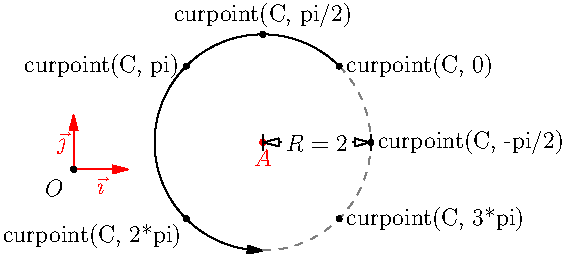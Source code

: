 import geometry;
size(10cm,0);

// currentcoordsys=cartesiansystem((1,2),i=(1,0.5),j=(-0.5,.75));
show(currentcoordsys, xpen=invisible);

point A=(3.5,0.5);
dot("$A$",A,S,red);

arc C=arc(circle(A,2),45,270,CCW);
draw(C,Arrow);
draw(complementary(C),grey+dashed);
/*<asyxml><view file="modules/geometry.asy" type="void" signature="distance(picture pic,Label,point,point,bool,real,pen,pen,arrow)"/></asyxml>*/
distance("$R=2$",A,point(C.el,0),0);

/*<asyxml><view file="modules/geometry.asy" type="point" signature="curpoint(arc,real)"/></asyxml>*/
dot("curpoint(C, 0)", curpoint(C,0),E);
dot("curpoint(C, pi/2)", curpoint(C,pi/2),N);
dot("curpoint(C, -pi/2)", curpoint(C,-pi/2));

// dot("curpoint(C, pi)", point(C,curabscissa(pi)),W); // OR curpoint(C,pi)
dot("curpoint(C, pi)", curpoint(C,pi),W);

dot("curpoint(C, 2*pi)", curpoint(C,2*pi),SW);
dot("curpoint(C, 3*pi)", curpoint(C,3*pi),E);
